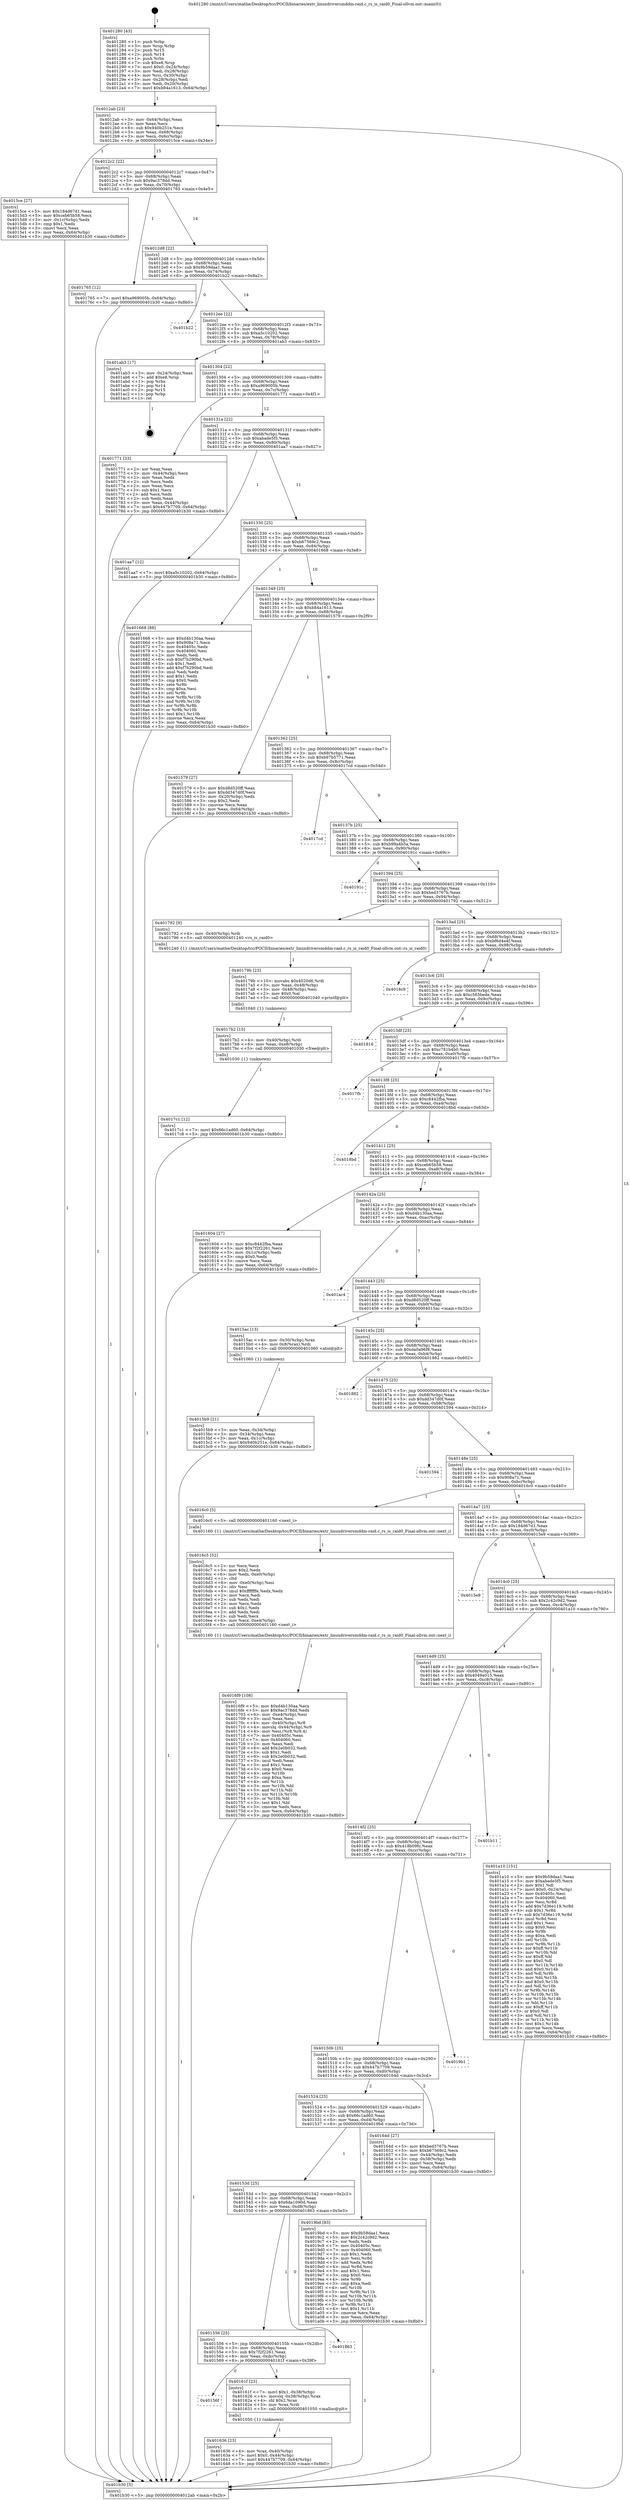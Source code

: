 digraph "0x401280" {
  label = "0x401280 (/mnt/c/Users/mathe/Desktop/tcc/POCII/binaries/extr_linuxdriversmddm-raid.c_rs_is_raid0_Final-ollvm.out::main(0))"
  labelloc = "t"
  node[shape=record]

  Entry [label="",width=0.3,height=0.3,shape=circle,fillcolor=black,style=filled]
  "0x4012ab" [label="{
     0x4012ab [23]\l
     | [instrs]\l
     &nbsp;&nbsp;0x4012ab \<+3\>: mov -0x64(%rbp),%eax\l
     &nbsp;&nbsp;0x4012ae \<+2\>: mov %eax,%ecx\l
     &nbsp;&nbsp;0x4012b0 \<+6\>: sub $0x940b251e,%ecx\l
     &nbsp;&nbsp;0x4012b6 \<+3\>: mov %eax,-0x68(%rbp)\l
     &nbsp;&nbsp;0x4012b9 \<+3\>: mov %ecx,-0x6c(%rbp)\l
     &nbsp;&nbsp;0x4012bc \<+6\>: je 00000000004015ce \<main+0x34e\>\l
  }"]
  "0x4015ce" [label="{
     0x4015ce [27]\l
     | [instrs]\l
     &nbsp;&nbsp;0x4015ce \<+5\>: mov $0x184d67d1,%eax\l
     &nbsp;&nbsp;0x4015d3 \<+5\>: mov $0xceb65b58,%ecx\l
     &nbsp;&nbsp;0x4015d8 \<+3\>: mov -0x1c(%rbp),%edx\l
     &nbsp;&nbsp;0x4015db \<+3\>: cmp $0x1,%edx\l
     &nbsp;&nbsp;0x4015de \<+3\>: cmovl %ecx,%eax\l
     &nbsp;&nbsp;0x4015e1 \<+3\>: mov %eax,-0x64(%rbp)\l
     &nbsp;&nbsp;0x4015e4 \<+5\>: jmp 0000000000401b30 \<main+0x8b0\>\l
  }"]
  "0x4012c2" [label="{
     0x4012c2 [22]\l
     | [instrs]\l
     &nbsp;&nbsp;0x4012c2 \<+5\>: jmp 00000000004012c7 \<main+0x47\>\l
     &nbsp;&nbsp;0x4012c7 \<+3\>: mov -0x68(%rbp),%eax\l
     &nbsp;&nbsp;0x4012ca \<+5\>: sub $0x9ac378dd,%eax\l
     &nbsp;&nbsp;0x4012cf \<+3\>: mov %eax,-0x70(%rbp)\l
     &nbsp;&nbsp;0x4012d2 \<+6\>: je 0000000000401765 \<main+0x4e5\>\l
  }"]
  Exit [label="",width=0.3,height=0.3,shape=circle,fillcolor=black,style=filled,peripheries=2]
  "0x401765" [label="{
     0x401765 [12]\l
     | [instrs]\l
     &nbsp;&nbsp;0x401765 \<+7\>: movl $0xa969005b,-0x64(%rbp)\l
     &nbsp;&nbsp;0x40176c \<+5\>: jmp 0000000000401b30 \<main+0x8b0\>\l
  }"]
  "0x4012d8" [label="{
     0x4012d8 [22]\l
     | [instrs]\l
     &nbsp;&nbsp;0x4012d8 \<+5\>: jmp 00000000004012dd \<main+0x5d\>\l
     &nbsp;&nbsp;0x4012dd \<+3\>: mov -0x68(%rbp),%eax\l
     &nbsp;&nbsp;0x4012e0 \<+5\>: sub $0x9b59daa1,%eax\l
     &nbsp;&nbsp;0x4012e5 \<+3\>: mov %eax,-0x74(%rbp)\l
     &nbsp;&nbsp;0x4012e8 \<+6\>: je 0000000000401b22 \<main+0x8a2\>\l
  }"]
  "0x4017c1" [label="{
     0x4017c1 [12]\l
     | [instrs]\l
     &nbsp;&nbsp;0x4017c1 \<+7\>: movl $0x66c1ad60,-0x64(%rbp)\l
     &nbsp;&nbsp;0x4017c8 \<+5\>: jmp 0000000000401b30 \<main+0x8b0\>\l
  }"]
  "0x401b22" [label="{
     0x401b22\l
  }", style=dashed]
  "0x4012ee" [label="{
     0x4012ee [22]\l
     | [instrs]\l
     &nbsp;&nbsp;0x4012ee \<+5\>: jmp 00000000004012f3 \<main+0x73\>\l
     &nbsp;&nbsp;0x4012f3 \<+3\>: mov -0x68(%rbp),%eax\l
     &nbsp;&nbsp;0x4012f6 \<+5\>: sub $0xa5c10202,%eax\l
     &nbsp;&nbsp;0x4012fb \<+3\>: mov %eax,-0x78(%rbp)\l
     &nbsp;&nbsp;0x4012fe \<+6\>: je 0000000000401ab3 \<main+0x833\>\l
  }"]
  "0x4017b2" [label="{
     0x4017b2 [15]\l
     | [instrs]\l
     &nbsp;&nbsp;0x4017b2 \<+4\>: mov -0x40(%rbp),%rdi\l
     &nbsp;&nbsp;0x4017b6 \<+6\>: mov %eax,-0xe8(%rbp)\l
     &nbsp;&nbsp;0x4017bc \<+5\>: call 0000000000401030 \<free@plt\>\l
     | [calls]\l
     &nbsp;&nbsp;0x401030 \{1\} (unknown)\l
  }"]
  "0x401ab3" [label="{
     0x401ab3 [17]\l
     | [instrs]\l
     &nbsp;&nbsp;0x401ab3 \<+3\>: mov -0x24(%rbp),%eax\l
     &nbsp;&nbsp;0x401ab6 \<+7\>: add $0xe8,%rsp\l
     &nbsp;&nbsp;0x401abd \<+1\>: pop %rbx\l
     &nbsp;&nbsp;0x401abe \<+2\>: pop %r14\l
     &nbsp;&nbsp;0x401ac0 \<+2\>: pop %r15\l
     &nbsp;&nbsp;0x401ac2 \<+1\>: pop %rbp\l
     &nbsp;&nbsp;0x401ac3 \<+1\>: ret\l
  }"]
  "0x401304" [label="{
     0x401304 [22]\l
     | [instrs]\l
     &nbsp;&nbsp;0x401304 \<+5\>: jmp 0000000000401309 \<main+0x89\>\l
     &nbsp;&nbsp;0x401309 \<+3\>: mov -0x68(%rbp),%eax\l
     &nbsp;&nbsp;0x40130c \<+5\>: sub $0xa969005b,%eax\l
     &nbsp;&nbsp;0x401311 \<+3\>: mov %eax,-0x7c(%rbp)\l
     &nbsp;&nbsp;0x401314 \<+6\>: je 0000000000401771 \<main+0x4f1\>\l
  }"]
  "0x40179b" [label="{
     0x40179b [23]\l
     | [instrs]\l
     &nbsp;&nbsp;0x40179b \<+10\>: movabs $0x4020d6,%rdi\l
     &nbsp;&nbsp;0x4017a5 \<+3\>: mov %eax,-0x48(%rbp)\l
     &nbsp;&nbsp;0x4017a8 \<+3\>: mov -0x48(%rbp),%esi\l
     &nbsp;&nbsp;0x4017ab \<+2\>: mov $0x0,%al\l
     &nbsp;&nbsp;0x4017ad \<+5\>: call 0000000000401040 \<printf@plt\>\l
     | [calls]\l
     &nbsp;&nbsp;0x401040 \{1\} (unknown)\l
  }"]
  "0x401771" [label="{
     0x401771 [33]\l
     | [instrs]\l
     &nbsp;&nbsp;0x401771 \<+2\>: xor %eax,%eax\l
     &nbsp;&nbsp;0x401773 \<+3\>: mov -0x44(%rbp),%ecx\l
     &nbsp;&nbsp;0x401776 \<+2\>: mov %eax,%edx\l
     &nbsp;&nbsp;0x401778 \<+2\>: sub %ecx,%edx\l
     &nbsp;&nbsp;0x40177a \<+2\>: mov %eax,%ecx\l
     &nbsp;&nbsp;0x40177c \<+3\>: sub $0x1,%ecx\l
     &nbsp;&nbsp;0x40177f \<+2\>: add %ecx,%edx\l
     &nbsp;&nbsp;0x401781 \<+2\>: sub %edx,%eax\l
     &nbsp;&nbsp;0x401783 \<+3\>: mov %eax,-0x44(%rbp)\l
     &nbsp;&nbsp;0x401786 \<+7\>: movl $0x447b7709,-0x64(%rbp)\l
     &nbsp;&nbsp;0x40178d \<+5\>: jmp 0000000000401b30 \<main+0x8b0\>\l
  }"]
  "0x40131a" [label="{
     0x40131a [22]\l
     | [instrs]\l
     &nbsp;&nbsp;0x40131a \<+5\>: jmp 000000000040131f \<main+0x9f\>\l
     &nbsp;&nbsp;0x40131f \<+3\>: mov -0x68(%rbp),%eax\l
     &nbsp;&nbsp;0x401322 \<+5\>: sub $0xabade5f5,%eax\l
     &nbsp;&nbsp;0x401327 \<+3\>: mov %eax,-0x80(%rbp)\l
     &nbsp;&nbsp;0x40132a \<+6\>: je 0000000000401aa7 \<main+0x827\>\l
  }"]
  "0x4016f9" [label="{
     0x4016f9 [108]\l
     | [instrs]\l
     &nbsp;&nbsp;0x4016f9 \<+5\>: mov $0xd4b130aa,%ecx\l
     &nbsp;&nbsp;0x4016fe \<+5\>: mov $0x9ac378dd,%edx\l
     &nbsp;&nbsp;0x401703 \<+6\>: mov -0xe4(%rbp),%esi\l
     &nbsp;&nbsp;0x401709 \<+3\>: imul %eax,%esi\l
     &nbsp;&nbsp;0x40170c \<+4\>: mov -0x40(%rbp),%r8\l
     &nbsp;&nbsp;0x401710 \<+4\>: movslq -0x44(%rbp),%r9\l
     &nbsp;&nbsp;0x401714 \<+4\>: mov %esi,(%r8,%r9,4)\l
     &nbsp;&nbsp;0x401718 \<+7\>: mov 0x40405c,%eax\l
     &nbsp;&nbsp;0x40171f \<+7\>: mov 0x404060,%esi\l
     &nbsp;&nbsp;0x401726 \<+2\>: mov %eax,%edi\l
     &nbsp;&nbsp;0x401728 \<+6\>: add $0x2e0b032,%edi\l
     &nbsp;&nbsp;0x40172e \<+3\>: sub $0x1,%edi\l
     &nbsp;&nbsp;0x401731 \<+6\>: sub $0x2e0b032,%edi\l
     &nbsp;&nbsp;0x401737 \<+3\>: imul %edi,%eax\l
     &nbsp;&nbsp;0x40173a \<+3\>: and $0x1,%eax\l
     &nbsp;&nbsp;0x40173d \<+3\>: cmp $0x0,%eax\l
     &nbsp;&nbsp;0x401740 \<+4\>: sete %r10b\l
     &nbsp;&nbsp;0x401744 \<+3\>: cmp $0xa,%esi\l
     &nbsp;&nbsp;0x401747 \<+4\>: setl %r11b\l
     &nbsp;&nbsp;0x40174b \<+3\>: mov %r10b,%bl\l
     &nbsp;&nbsp;0x40174e \<+3\>: and %r11b,%bl\l
     &nbsp;&nbsp;0x401751 \<+3\>: xor %r11b,%r10b\l
     &nbsp;&nbsp;0x401754 \<+3\>: or %r10b,%bl\l
     &nbsp;&nbsp;0x401757 \<+3\>: test $0x1,%bl\l
     &nbsp;&nbsp;0x40175a \<+3\>: cmovne %edx,%ecx\l
     &nbsp;&nbsp;0x40175d \<+3\>: mov %ecx,-0x64(%rbp)\l
     &nbsp;&nbsp;0x401760 \<+5\>: jmp 0000000000401b30 \<main+0x8b0\>\l
  }"]
  "0x401aa7" [label="{
     0x401aa7 [12]\l
     | [instrs]\l
     &nbsp;&nbsp;0x401aa7 \<+7\>: movl $0xa5c10202,-0x64(%rbp)\l
     &nbsp;&nbsp;0x401aae \<+5\>: jmp 0000000000401b30 \<main+0x8b0\>\l
  }"]
  "0x401330" [label="{
     0x401330 [25]\l
     | [instrs]\l
     &nbsp;&nbsp;0x401330 \<+5\>: jmp 0000000000401335 \<main+0xb5\>\l
     &nbsp;&nbsp;0x401335 \<+3\>: mov -0x68(%rbp),%eax\l
     &nbsp;&nbsp;0x401338 \<+5\>: sub $0xb67569c2,%eax\l
     &nbsp;&nbsp;0x40133d \<+6\>: mov %eax,-0x84(%rbp)\l
     &nbsp;&nbsp;0x401343 \<+6\>: je 0000000000401668 \<main+0x3e8\>\l
  }"]
  "0x4016c5" [label="{
     0x4016c5 [52]\l
     | [instrs]\l
     &nbsp;&nbsp;0x4016c5 \<+2\>: xor %ecx,%ecx\l
     &nbsp;&nbsp;0x4016c7 \<+5\>: mov $0x2,%edx\l
     &nbsp;&nbsp;0x4016cc \<+6\>: mov %edx,-0xe0(%rbp)\l
     &nbsp;&nbsp;0x4016d2 \<+1\>: cltd\l
     &nbsp;&nbsp;0x4016d3 \<+6\>: mov -0xe0(%rbp),%esi\l
     &nbsp;&nbsp;0x4016d9 \<+2\>: idiv %esi\l
     &nbsp;&nbsp;0x4016db \<+6\>: imul $0xfffffffe,%edx,%edx\l
     &nbsp;&nbsp;0x4016e1 \<+2\>: mov %ecx,%edi\l
     &nbsp;&nbsp;0x4016e3 \<+2\>: sub %edx,%edi\l
     &nbsp;&nbsp;0x4016e5 \<+2\>: mov %ecx,%edx\l
     &nbsp;&nbsp;0x4016e7 \<+3\>: sub $0x1,%edx\l
     &nbsp;&nbsp;0x4016ea \<+2\>: add %edx,%edi\l
     &nbsp;&nbsp;0x4016ec \<+2\>: sub %edi,%ecx\l
     &nbsp;&nbsp;0x4016ee \<+6\>: mov %ecx,-0xe4(%rbp)\l
     &nbsp;&nbsp;0x4016f4 \<+5\>: call 0000000000401160 \<next_i\>\l
     | [calls]\l
     &nbsp;&nbsp;0x401160 \{1\} (/mnt/c/Users/mathe/Desktop/tcc/POCII/binaries/extr_linuxdriversmddm-raid.c_rs_is_raid0_Final-ollvm.out::next_i)\l
  }"]
  "0x401668" [label="{
     0x401668 [88]\l
     | [instrs]\l
     &nbsp;&nbsp;0x401668 \<+5\>: mov $0xd4b130aa,%eax\l
     &nbsp;&nbsp;0x40166d \<+5\>: mov $0x908a71,%ecx\l
     &nbsp;&nbsp;0x401672 \<+7\>: mov 0x40405c,%edx\l
     &nbsp;&nbsp;0x401679 \<+7\>: mov 0x404060,%esi\l
     &nbsp;&nbsp;0x401680 \<+2\>: mov %edx,%edi\l
     &nbsp;&nbsp;0x401682 \<+6\>: sub $0xf7b290bd,%edi\l
     &nbsp;&nbsp;0x401688 \<+3\>: sub $0x1,%edi\l
     &nbsp;&nbsp;0x40168b \<+6\>: add $0xf7b290bd,%edi\l
     &nbsp;&nbsp;0x401691 \<+3\>: imul %edi,%edx\l
     &nbsp;&nbsp;0x401694 \<+3\>: and $0x1,%edx\l
     &nbsp;&nbsp;0x401697 \<+3\>: cmp $0x0,%edx\l
     &nbsp;&nbsp;0x40169a \<+4\>: sete %r8b\l
     &nbsp;&nbsp;0x40169e \<+3\>: cmp $0xa,%esi\l
     &nbsp;&nbsp;0x4016a1 \<+4\>: setl %r9b\l
     &nbsp;&nbsp;0x4016a5 \<+3\>: mov %r8b,%r10b\l
     &nbsp;&nbsp;0x4016a8 \<+3\>: and %r9b,%r10b\l
     &nbsp;&nbsp;0x4016ab \<+3\>: xor %r9b,%r8b\l
     &nbsp;&nbsp;0x4016ae \<+3\>: or %r8b,%r10b\l
     &nbsp;&nbsp;0x4016b1 \<+4\>: test $0x1,%r10b\l
     &nbsp;&nbsp;0x4016b5 \<+3\>: cmovne %ecx,%eax\l
     &nbsp;&nbsp;0x4016b8 \<+3\>: mov %eax,-0x64(%rbp)\l
     &nbsp;&nbsp;0x4016bb \<+5\>: jmp 0000000000401b30 \<main+0x8b0\>\l
  }"]
  "0x401349" [label="{
     0x401349 [25]\l
     | [instrs]\l
     &nbsp;&nbsp;0x401349 \<+5\>: jmp 000000000040134e \<main+0xce\>\l
     &nbsp;&nbsp;0x40134e \<+3\>: mov -0x68(%rbp),%eax\l
     &nbsp;&nbsp;0x401351 \<+5\>: sub $0xb84a1613,%eax\l
     &nbsp;&nbsp;0x401356 \<+6\>: mov %eax,-0x88(%rbp)\l
     &nbsp;&nbsp;0x40135c \<+6\>: je 0000000000401579 \<main+0x2f9\>\l
  }"]
  "0x401636" [label="{
     0x401636 [23]\l
     | [instrs]\l
     &nbsp;&nbsp;0x401636 \<+4\>: mov %rax,-0x40(%rbp)\l
     &nbsp;&nbsp;0x40163a \<+7\>: movl $0x0,-0x44(%rbp)\l
     &nbsp;&nbsp;0x401641 \<+7\>: movl $0x447b7709,-0x64(%rbp)\l
     &nbsp;&nbsp;0x401648 \<+5\>: jmp 0000000000401b30 \<main+0x8b0\>\l
  }"]
  "0x401579" [label="{
     0x401579 [27]\l
     | [instrs]\l
     &nbsp;&nbsp;0x401579 \<+5\>: mov $0xd8d520ff,%eax\l
     &nbsp;&nbsp;0x40157e \<+5\>: mov $0xdd347d0f,%ecx\l
     &nbsp;&nbsp;0x401583 \<+3\>: mov -0x20(%rbp),%edx\l
     &nbsp;&nbsp;0x401586 \<+3\>: cmp $0x2,%edx\l
     &nbsp;&nbsp;0x401589 \<+3\>: cmovne %ecx,%eax\l
     &nbsp;&nbsp;0x40158c \<+3\>: mov %eax,-0x64(%rbp)\l
     &nbsp;&nbsp;0x40158f \<+5\>: jmp 0000000000401b30 \<main+0x8b0\>\l
  }"]
  "0x401362" [label="{
     0x401362 [25]\l
     | [instrs]\l
     &nbsp;&nbsp;0x401362 \<+5\>: jmp 0000000000401367 \<main+0xe7\>\l
     &nbsp;&nbsp;0x401367 \<+3\>: mov -0x68(%rbp),%eax\l
     &nbsp;&nbsp;0x40136a \<+5\>: sub $0xb97b5771,%eax\l
     &nbsp;&nbsp;0x40136f \<+6\>: mov %eax,-0x8c(%rbp)\l
     &nbsp;&nbsp;0x401375 \<+6\>: je 00000000004017cd \<main+0x54d\>\l
  }"]
  "0x401b30" [label="{
     0x401b30 [5]\l
     | [instrs]\l
     &nbsp;&nbsp;0x401b30 \<+5\>: jmp 00000000004012ab \<main+0x2b\>\l
  }"]
  "0x401280" [label="{
     0x401280 [43]\l
     | [instrs]\l
     &nbsp;&nbsp;0x401280 \<+1\>: push %rbp\l
     &nbsp;&nbsp;0x401281 \<+3\>: mov %rsp,%rbp\l
     &nbsp;&nbsp;0x401284 \<+2\>: push %r15\l
     &nbsp;&nbsp;0x401286 \<+2\>: push %r14\l
     &nbsp;&nbsp;0x401288 \<+1\>: push %rbx\l
     &nbsp;&nbsp;0x401289 \<+7\>: sub $0xe8,%rsp\l
     &nbsp;&nbsp;0x401290 \<+7\>: movl $0x0,-0x24(%rbp)\l
     &nbsp;&nbsp;0x401297 \<+3\>: mov %edi,-0x28(%rbp)\l
     &nbsp;&nbsp;0x40129a \<+4\>: mov %rsi,-0x30(%rbp)\l
     &nbsp;&nbsp;0x40129e \<+3\>: mov -0x28(%rbp),%edi\l
     &nbsp;&nbsp;0x4012a1 \<+3\>: mov %edi,-0x20(%rbp)\l
     &nbsp;&nbsp;0x4012a4 \<+7\>: movl $0xb84a1613,-0x64(%rbp)\l
  }"]
  "0x40156f" [label="{
     0x40156f\l
  }", style=dashed]
  "0x4017cd" [label="{
     0x4017cd\l
  }", style=dashed]
  "0x40137b" [label="{
     0x40137b [25]\l
     | [instrs]\l
     &nbsp;&nbsp;0x40137b \<+5\>: jmp 0000000000401380 \<main+0x100\>\l
     &nbsp;&nbsp;0x401380 \<+3\>: mov -0x68(%rbp),%eax\l
     &nbsp;&nbsp;0x401383 \<+5\>: sub $0xb99a4b5a,%eax\l
     &nbsp;&nbsp;0x401388 \<+6\>: mov %eax,-0x90(%rbp)\l
     &nbsp;&nbsp;0x40138e \<+6\>: je 000000000040191c \<main+0x69c\>\l
  }"]
  "0x40161f" [label="{
     0x40161f [23]\l
     | [instrs]\l
     &nbsp;&nbsp;0x40161f \<+7\>: movl $0x1,-0x38(%rbp)\l
     &nbsp;&nbsp;0x401626 \<+4\>: movslq -0x38(%rbp),%rax\l
     &nbsp;&nbsp;0x40162a \<+4\>: shl $0x2,%rax\l
     &nbsp;&nbsp;0x40162e \<+3\>: mov %rax,%rdi\l
     &nbsp;&nbsp;0x401631 \<+5\>: call 0000000000401050 \<malloc@plt\>\l
     | [calls]\l
     &nbsp;&nbsp;0x401050 \{1\} (unknown)\l
  }"]
  "0x40191c" [label="{
     0x40191c\l
  }", style=dashed]
  "0x401394" [label="{
     0x401394 [25]\l
     | [instrs]\l
     &nbsp;&nbsp;0x401394 \<+5\>: jmp 0000000000401399 \<main+0x119\>\l
     &nbsp;&nbsp;0x401399 \<+3\>: mov -0x68(%rbp),%eax\l
     &nbsp;&nbsp;0x40139c \<+5\>: sub $0xbed3767b,%eax\l
     &nbsp;&nbsp;0x4013a1 \<+6\>: mov %eax,-0x94(%rbp)\l
     &nbsp;&nbsp;0x4013a7 \<+6\>: je 0000000000401792 \<main+0x512\>\l
  }"]
  "0x401556" [label="{
     0x401556 [25]\l
     | [instrs]\l
     &nbsp;&nbsp;0x401556 \<+5\>: jmp 000000000040155b \<main+0x2db\>\l
     &nbsp;&nbsp;0x40155b \<+3\>: mov -0x68(%rbp),%eax\l
     &nbsp;&nbsp;0x40155e \<+5\>: sub $0x7f2f2261,%eax\l
     &nbsp;&nbsp;0x401563 \<+6\>: mov %eax,-0xdc(%rbp)\l
     &nbsp;&nbsp;0x401569 \<+6\>: je 000000000040161f \<main+0x39f\>\l
  }"]
  "0x401792" [label="{
     0x401792 [9]\l
     | [instrs]\l
     &nbsp;&nbsp;0x401792 \<+4\>: mov -0x40(%rbp),%rdi\l
     &nbsp;&nbsp;0x401796 \<+5\>: call 0000000000401240 \<rs_is_raid0\>\l
     | [calls]\l
     &nbsp;&nbsp;0x401240 \{1\} (/mnt/c/Users/mathe/Desktop/tcc/POCII/binaries/extr_linuxdriversmddm-raid.c_rs_is_raid0_Final-ollvm.out::rs_is_raid0)\l
  }"]
  "0x4013ad" [label="{
     0x4013ad [25]\l
     | [instrs]\l
     &nbsp;&nbsp;0x4013ad \<+5\>: jmp 00000000004013b2 \<main+0x132\>\l
     &nbsp;&nbsp;0x4013b2 \<+3\>: mov -0x68(%rbp),%eax\l
     &nbsp;&nbsp;0x4013b5 \<+5\>: sub $0xbf6d4e4f,%eax\l
     &nbsp;&nbsp;0x4013ba \<+6\>: mov %eax,-0x98(%rbp)\l
     &nbsp;&nbsp;0x4013c0 \<+6\>: je 00000000004018c9 \<main+0x649\>\l
  }"]
  "0x401863" [label="{
     0x401863\l
  }", style=dashed]
  "0x4018c9" [label="{
     0x4018c9\l
  }", style=dashed]
  "0x4013c6" [label="{
     0x4013c6 [25]\l
     | [instrs]\l
     &nbsp;&nbsp;0x4013c6 \<+5\>: jmp 00000000004013cb \<main+0x14b\>\l
     &nbsp;&nbsp;0x4013cb \<+3\>: mov -0x68(%rbp),%eax\l
     &nbsp;&nbsp;0x4013ce \<+5\>: sub $0xc565bede,%eax\l
     &nbsp;&nbsp;0x4013d3 \<+6\>: mov %eax,-0x9c(%rbp)\l
     &nbsp;&nbsp;0x4013d9 \<+6\>: je 0000000000401816 \<main+0x596\>\l
  }"]
  "0x40153d" [label="{
     0x40153d [25]\l
     | [instrs]\l
     &nbsp;&nbsp;0x40153d \<+5\>: jmp 0000000000401542 \<main+0x2c2\>\l
     &nbsp;&nbsp;0x401542 \<+3\>: mov -0x68(%rbp),%eax\l
     &nbsp;&nbsp;0x401545 \<+5\>: sub $0x6da1090d,%eax\l
     &nbsp;&nbsp;0x40154a \<+6\>: mov %eax,-0xd8(%rbp)\l
     &nbsp;&nbsp;0x401550 \<+6\>: je 0000000000401863 \<main+0x5e3\>\l
  }"]
  "0x401816" [label="{
     0x401816\l
  }", style=dashed]
  "0x4013df" [label="{
     0x4013df [25]\l
     | [instrs]\l
     &nbsp;&nbsp;0x4013df \<+5\>: jmp 00000000004013e4 \<main+0x164\>\l
     &nbsp;&nbsp;0x4013e4 \<+3\>: mov -0x68(%rbp),%eax\l
     &nbsp;&nbsp;0x4013e7 \<+5\>: sub $0xc781b4b0,%eax\l
     &nbsp;&nbsp;0x4013ec \<+6\>: mov %eax,-0xa0(%rbp)\l
     &nbsp;&nbsp;0x4013f2 \<+6\>: je 00000000004017fb \<main+0x57b\>\l
  }"]
  "0x4019bd" [label="{
     0x4019bd [83]\l
     | [instrs]\l
     &nbsp;&nbsp;0x4019bd \<+5\>: mov $0x9b59daa1,%eax\l
     &nbsp;&nbsp;0x4019c2 \<+5\>: mov $0x2c42c9d2,%ecx\l
     &nbsp;&nbsp;0x4019c7 \<+2\>: xor %edx,%edx\l
     &nbsp;&nbsp;0x4019c9 \<+7\>: mov 0x40405c,%esi\l
     &nbsp;&nbsp;0x4019d0 \<+7\>: mov 0x404060,%edi\l
     &nbsp;&nbsp;0x4019d7 \<+3\>: sub $0x1,%edx\l
     &nbsp;&nbsp;0x4019da \<+3\>: mov %esi,%r8d\l
     &nbsp;&nbsp;0x4019dd \<+3\>: add %edx,%r8d\l
     &nbsp;&nbsp;0x4019e0 \<+4\>: imul %r8d,%esi\l
     &nbsp;&nbsp;0x4019e4 \<+3\>: and $0x1,%esi\l
     &nbsp;&nbsp;0x4019e7 \<+3\>: cmp $0x0,%esi\l
     &nbsp;&nbsp;0x4019ea \<+4\>: sete %r9b\l
     &nbsp;&nbsp;0x4019ee \<+3\>: cmp $0xa,%edi\l
     &nbsp;&nbsp;0x4019f1 \<+4\>: setl %r10b\l
     &nbsp;&nbsp;0x4019f5 \<+3\>: mov %r9b,%r11b\l
     &nbsp;&nbsp;0x4019f8 \<+3\>: and %r10b,%r11b\l
     &nbsp;&nbsp;0x4019fb \<+3\>: xor %r10b,%r9b\l
     &nbsp;&nbsp;0x4019fe \<+3\>: or %r9b,%r11b\l
     &nbsp;&nbsp;0x401a01 \<+4\>: test $0x1,%r11b\l
     &nbsp;&nbsp;0x401a05 \<+3\>: cmovne %ecx,%eax\l
     &nbsp;&nbsp;0x401a08 \<+3\>: mov %eax,-0x64(%rbp)\l
     &nbsp;&nbsp;0x401a0b \<+5\>: jmp 0000000000401b30 \<main+0x8b0\>\l
  }"]
  "0x4017fb" [label="{
     0x4017fb\l
  }", style=dashed]
  "0x4013f8" [label="{
     0x4013f8 [25]\l
     | [instrs]\l
     &nbsp;&nbsp;0x4013f8 \<+5\>: jmp 00000000004013fd \<main+0x17d\>\l
     &nbsp;&nbsp;0x4013fd \<+3\>: mov -0x68(%rbp),%eax\l
     &nbsp;&nbsp;0x401400 \<+5\>: sub $0xc8442fba,%eax\l
     &nbsp;&nbsp;0x401405 \<+6\>: mov %eax,-0xa4(%rbp)\l
     &nbsp;&nbsp;0x40140b \<+6\>: je 00000000004018bd \<main+0x63d\>\l
  }"]
  "0x401524" [label="{
     0x401524 [25]\l
     | [instrs]\l
     &nbsp;&nbsp;0x401524 \<+5\>: jmp 0000000000401529 \<main+0x2a9\>\l
     &nbsp;&nbsp;0x401529 \<+3\>: mov -0x68(%rbp),%eax\l
     &nbsp;&nbsp;0x40152c \<+5\>: sub $0x66c1ad60,%eax\l
     &nbsp;&nbsp;0x401531 \<+6\>: mov %eax,-0xd4(%rbp)\l
     &nbsp;&nbsp;0x401537 \<+6\>: je 00000000004019bd \<main+0x73d\>\l
  }"]
  "0x4018bd" [label="{
     0x4018bd\l
  }", style=dashed]
  "0x401411" [label="{
     0x401411 [25]\l
     | [instrs]\l
     &nbsp;&nbsp;0x401411 \<+5\>: jmp 0000000000401416 \<main+0x196\>\l
     &nbsp;&nbsp;0x401416 \<+3\>: mov -0x68(%rbp),%eax\l
     &nbsp;&nbsp;0x401419 \<+5\>: sub $0xceb65b58,%eax\l
     &nbsp;&nbsp;0x40141e \<+6\>: mov %eax,-0xa8(%rbp)\l
     &nbsp;&nbsp;0x401424 \<+6\>: je 0000000000401604 \<main+0x384\>\l
  }"]
  "0x40164d" [label="{
     0x40164d [27]\l
     | [instrs]\l
     &nbsp;&nbsp;0x40164d \<+5\>: mov $0xbed3767b,%eax\l
     &nbsp;&nbsp;0x401652 \<+5\>: mov $0xb67569c2,%ecx\l
     &nbsp;&nbsp;0x401657 \<+3\>: mov -0x44(%rbp),%edx\l
     &nbsp;&nbsp;0x40165a \<+3\>: cmp -0x38(%rbp),%edx\l
     &nbsp;&nbsp;0x40165d \<+3\>: cmovl %ecx,%eax\l
     &nbsp;&nbsp;0x401660 \<+3\>: mov %eax,-0x64(%rbp)\l
     &nbsp;&nbsp;0x401663 \<+5\>: jmp 0000000000401b30 \<main+0x8b0\>\l
  }"]
  "0x401604" [label="{
     0x401604 [27]\l
     | [instrs]\l
     &nbsp;&nbsp;0x401604 \<+5\>: mov $0xc8442fba,%eax\l
     &nbsp;&nbsp;0x401609 \<+5\>: mov $0x7f2f2261,%ecx\l
     &nbsp;&nbsp;0x40160e \<+3\>: mov -0x1c(%rbp),%edx\l
     &nbsp;&nbsp;0x401611 \<+3\>: cmp $0x0,%edx\l
     &nbsp;&nbsp;0x401614 \<+3\>: cmove %ecx,%eax\l
     &nbsp;&nbsp;0x401617 \<+3\>: mov %eax,-0x64(%rbp)\l
     &nbsp;&nbsp;0x40161a \<+5\>: jmp 0000000000401b30 \<main+0x8b0\>\l
  }"]
  "0x40142a" [label="{
     0x40142a [25]\l
     | [instrs]\l
     &nbsp;&nbsp;0x40142a \<+5\>: jmp 000000000040142f \<main+0x1af\>\l
     &nbsp;&nbsp;0x40142f \<+3\>: mov -0x68(%rbp),%eax\l
     &nbsp;&nbsp;0x401432 \<+5\>: sub $0xd4b130aa,%eax\l
     &nbsp;&nbsp;0x401437 \<+6\>: mov %eax,-0xac(%rbp)\l
     &nbsp;&nbsp;0x40143d \<+6\>: je 0000000000401ac4 \<main+0x844\>\l
  }"]
  "0x40150b" [label="{
     0x40150b [25]\l
     | [instrs]\l
     &nbsp;&nbsp;0x40150b \<+5\>: jmp 0000000000401510 \<main+0x290\>\l
     &nbsp;&nbsp;0x401510 \<+3\>: mov -0x68(%rbp),%eax\l
     &nbsp;&nbsp;0x401513 \<+5\>: sub $0x447b7709,%eax\l
     &nbsp;&nbsp;0x401518 \<+6\>: mov %eax,-0xd0(%rbp)\l
     &nbsp;&nbsp;0x40151e \<+6\>: je 000000000040164d \<main+0x3cd\>\l
  }"]
  "0x401ac4" [label="{
     0x401ac4\l
  }", style=dashed]
  "0x401443" [label="{
     0x401443 [25]\l
     | [instrs]\l
     &nbsp;&nbsp;0x401443 \<+5\>: jmp 0000000000401448 \<main+0x1c8\>\l
     &nbsp;&nbsp;0x401448 \<+3\>: mov -0x68(%rbp),%eax\l
     &nbsp;&nbsp;0x40144b \<+5\>: sub $0xd8d520ff,%eax\l
     &nbsp;&nbsp;0x401450 \<+6\>: mov %eax,-0xb0(%rbp)\l
     &nbsp;&nbsp;0x401456 \<+6\>: je 00000000004015ac \<main+0x32c\>\l
  }"]
  "0x4019b1" [label="{
     0x4019b1\l
  }", style=dashed]
  "0x4015ac" [label="{
     0x4015ac [13]\l
     | [instrs]\l
     &nbsp;&nbsp;0x4015ac \<+4\>: mov -0x30(%rbp),%rax\l
     &nbsp;&nbsp;0x4015b0 \<+4\>: mov 0x8(%rax),%rdi\l
     &nbsp;&nbsp;0x4015b4 \<+5\>: call 0000000000401060 \<atoi@plt\>\l
     | [calls]\l
     &nbsp;&nbsp;0x401060 \{1\} (unknown)\l
  }"]
  "0x40145c" [label="{
     0x40145c [25]\l
     | [instrs]\l
     &nbsp;&nbsp;0x40145c \<+5\>: jmp 0000000000401461 \<main+0x1e1\>\l
     &nbsp;&nbsp;0x401461 \<+3\>: mov -0x68(%rbp),%eax\l
     &nbsp;&nbsp;0x401464 \<+5\>: sub $0xda0a96f8,%eax\l
     &nbsp;&nbsp;0x401469 \<+6\>: mov %eax,-0xb4(%rbp)\l
     &nbsp;&nbsp;0x40146f \<+6\>: je 0000000000401882 \<main+0x602\>\l
  }"]
  "0x4015b9" [label="{
     0x4015b9 [21]\l
     | [instrs]\l
     &nbsp;&nbsp;0x4015b9 \<+3\>: mov %eax,-0x34(%rbp)\l
     &nbsp;&nbsp;0x4015bc \<+3\>: mov -0x34(%rbp),%eax\l
     &nbsp;&nbsp;0x4015bf \<+3\>: mov %eax,-0x1c(%rbp)\l
     &nbsp;&nbsp;0x4015c2 \<+7\>: movl $0x940b251e,-0x64(%rbp)\l
     &nbsp;&nbsp;0x4015c9 \<+5\>: jmp 0000000000401b30 \<main+0x8b0\>\l
  }"]
  "0x4014f2" [label="{
     0x4014f2 [25]\l
     | [instrs]\l
     &nbsp;&nbsp;0x4014f2 \<+5\>: jmp 00000000004014f7 \<main+0x277\>\l
     &nbsp;&nbsp;0x4014f7 \<+3\>: mov -0x68(%rbp),%eax\l
     &nbsp;&nbsp;0x4014fa \<+5\>: sub $0x418b09fc,%eax\l
     &nbsp;&nbsp;0x4014ff \<+6\>: mov %eax,-0xcc(%rbp)\l
     &nbsp;&nbsp;0x401505 \<+6\>: je 00000000004019b1 \<main+0x731\>\l
  }"]
  "0x401882" [label="{
     0x401882\l
  }", style=dashed]
  "0x401475" [label="{
     0x401475 [25]\l
     | [instrs]\l
     &nbsp;&nbsp;0x401475 \<+5\>: jmp 000000000040147a \<main+0x1fa\>\l
     &nbsp;&nbsp;0x40147a \<+3\>: mov -0x68(%rbp),%eax\l
     &nbsp;&nbsp;0x40147d \<+5\>: sub $0xdd347d0f,%eax\l
     &nbsp;&nbsp;0x401482 \<+6\>: mov %eax,-0xb8(%rbp)\l
     &nbsp;&nbsp;0x401488 \<+6\>: je 0000000000401594 \<main+0x314\>\l
  }"]
  "0x401b11" [label="{
     0x401b11\l
  }", style=dashed]
  "0x401594" [label="{
     0x401594\l
  }", style=dashed]
  "0x40148e" [label="{
     0x40148e [25]\l
     | [instrs]\l
     &nbsp;&nbsp;0x40148e \<+5\>: jmp 0000000000401493 \<main+0x213\>\l
     &nbsp;&nbsp;0x401493 \<+3\>: mov -0x68(%rbp),%eax\l
     &nbsp;&nbsp;0x401496 \<+5\>: sub $0x908a71,%eax\l
     &nbsp;&nbsp;0x40149b \<+6\>: mov %eax,-0xbc(%rbp)\l
     &nbsp;&nbsp;0x4014a1 \<+6\>: je 00000000004016c0 \<main+0x440\>\l
  }"]
  "0x4014d9" [label="{
     0x4014d9 [25]\l
     | [instrs]\l
     &nbsp;&nbsp;0x4014d9 \<+5\>: jmp 00000000004014de \<main+0x25e\>\l
     &nbsp;&nbsp;0x4014de \<+3\>: mov -0x68(%rbp),%eax\l
     &nbsp;&nbsp;0x4014e1 \<+5\>: sub $0x4049a015,%eax\l
     &nbsp;&nbsp;0x4014e6 \<+6\>: mov %eax,-0xc8(%rbp)\l
     &nbsp;&nbsp;0x4014ec \<+6\>: je 0000000000401b11 \<main+0x891\>\l
  }"]
  "0x4016c0" [label="{
     0x4016c0 [5]\l
     | [instrs]\l
     &nbsp;&nbsp;0x4016c0 \<+5\>: call 0000000000401160 \<next_i\>\l
     | [calls]\l
     &nbsp;&nbsp;0x401160 \{1\} (/mnt/c/Users/mathe/Desktop/tcc/POCII/binaries/extr_linuxdriversmddm-raid.c_rs_is_raid0_Final-ollvm.out::next_i)\l
  }"]
  "0x4014a7" [label="{
     0x4014a7 [25]\l
     | [instrs]\l
     &nbsp;&nbsp;0x4014a7 \<+5\>: jmp 00000000004014ac \<main+0x22c\>\l
     &nbsp;&nbsp;0x4014ac \<+3\>: mov -0x68(%rbp),%eax\l
     &nbsp;&nbsp;0x4014af \<+5\>: sub $0x184d67d1,%eax\l
     &nbsp;&nbsp;0x4014b4 \<+6\>: mov %eax,-0xc0(%rbp)\l
     &nbsp;&nbsp;0x4014ba \<+6\>: je 00000000004015e9 \<main+0x369\>\l
  }"]
  "0x401a10" [label="{
     0x401a10 [151]\l
     | [instrs]\l
     &nbsp;&nbsp;0x401a10 \<+5\>: mov $0x9b59daa1,%eax\l
     &nbsp;&nbsp;0x401a15 \<+5\>: mov $0xabade5f5,%ecx\l
     &nbsp;&nbsp;0x401a1a \<+2\>: mov $0x1,%dl\l
     &nbsp;&nbsp;0x401a1c \<+7\>: movl $0x0,-0x24(%rbp)\l
     &nbsp;&nbsp;0x401a23 \<+7\>: mov 0x40405c,%esi\l
     &nbsp;&nbsp;0x401a2a \<+7\>: mov 0x404060,%edi\l
     &nbsp;&nbsp;0x401a31 \<+3\>: mov %esi,%r8d\l
     &nbsp;&nbsp;0x401a34 \<+7\>: add $0x7d36e119,%r8d\l
     &nbsp;&nbsp;0x401a3b \<+4\>: sub $0x1,%r8d\l
     &nbsp;&nbsp;0x401a3f \<+7\>: sub $0x7d36e119,%r8d\l
     &nbsp;&nbsp;0x401a46 \<+4\>: imul %r8d,%esi\l
     &nbsp;&nbsp;0x401a4a \<+3\>: and $0x1,%esi\l
     &nbsp;&nbsp;0x401a4d \<+3\>: cmp $0x0,%esi\l
     &nbsp;&nbsp;0x401a50 \<+4\>: sete %r9b\l
     &nbsp;&nbsp;0x401a54 \<+3\>: cmp $0xa,%edi\l
     &nbsp;&nbsp;0x401a57 \<+4\>: setl %r10b\l
     &nbsp;&nbsp;0x401a5b \<+3\>: mov %r9b,%r11b\l
     &nbsp;&nbsp;0x401a5e \<+4\>: xor $0xff,%r11b\l
     &nbsp;&nbsp;0x401a62 \<+3\>: mov %r10b,%bl\l
     &nbsp;&nbsp;0x401a65 \<+3\>: xor $0xff,%bl\l
     &nbsp;&nbsp;0x401a68 \<+3\>: xor $0x0,%dl\l
     &nbsp;&nbsp;0x401a6b \<+3\>: mov %r11b,%r14b\l
     &nbsp;&nbsp;0x401a6e \<+4\>: and $0x0,%r14b\l
     &nbsp;&nbsp;0x401a72 \<+3\>: and %dl,%r9b\l
     &nbsp;&nbsp;0x401a75 \<+3\>: mov %bl,%r15b\l
     &nbsp;&nbsp;0x401a78 \<+4\>: and $0x0,%r15b\l
     &nbsp;&nbsp;0x401a7c \<+3\>: and %dl,%r10b\l
     &nbsp;&nbsp;0x401a7f \<+3\>: or %r9b,%r14b\l
     &nbsp;&nbsp;0x401a82 \<+3\>: or %r10b,%r15b\l
     &nbsp;&nbsp;0x401a85 \<+3\>: xor %r15b,%r14b\l
     &nbsp;&nbsp;0x401a88 \<+3\>: or %bl,%r11b\l
     &nbsp;&nbsp;0x401a8b \<+4\>: xor $0xff,%r11b\l
     &nbsp;&nbsp;0x401a8f \<+3\>: or $0x0,%dl\l
     &nbsp;&nbsp;0x401a92 \<+3\>: and %dl,%r11b\l
     &nbsp;&nbsp;0x401a95 \<+3\>: or %r11b,%r14b\l
     &nbsp;&nbsp;0x401a98 \<+4\>: test $0x1,%r14b\l
     &nbsp;&nbsp;0x401a9c \<+3\>: cmovne %ecx,%eax\l
     &nbsp;&nbsp;0x401a9f \<+3\>: mov %eax,-0x64(%rbp)\l
     &nbsp;&nbsp;0x401aa2 \<+5\>: jmp 0000000000401b30 \<main+0x8b0\>\l
  }"]
  "0x4015e9" [label="{
     0x4015e9\l
  }", style=dashed]
  "0x4014c0" [label="{
     0x4014c0 [25]\l
     | [instrs]\l
     &nbsp;&nbsp;0x4014c0 \<+5\>: jmp 00000000004014c5 \<main+0x245\>\l
     &nbsp;&nbsp;0x4014c5 \<+3\>: mov -0x68(%rbp),%eax\l
     &nbsp;&nbsp;0x4014c8 \<+5\>: sub $0x2c42c9d2,%eax\l
     &nbsp;&nbsp;0x4014cd \<+6\>: mov %eax,-0xc4(%rbp)\l
     &nbsp;&nbsp;0x4014d3 \<+6\>: je 0000000000401a10 \<main+0x790\>\l
  }"]
  Entry -> "0x401280" [label=" 1"]
  "0x4012ab" -> "0x4015ce" [label=" 1"]
  "0x4012ab" -> "0x4012c2" [label=" 15"]
  "0x401ab3" -> Exit [label=" 1"]
  "0x4012c2" -> "0x401765" [label=" 1"]
  "0x4012c2" -> "0x4012d8" [label=" 14"]
  "0x401aa7" -> "0x401b30" [label=" 1"]
  "0x4012d8" -> "0x401b22" [label=" 0"]
  "0x4012d8" -> "0x4012ee" [label=" 14"]
  "0x401a10" -> "0x401b30" [label=" 1"]
  "0x4012ee" -> "0x401ab3" [label=" 1"]
  "0x4012ee" -> "0x401304" [label=" 13"]
  "0x4019bd" -> "0x401b30" [label=" 1"]
  "0x401304" -> "0x401771" [label=" 1"]
  "0x401304" -> "0x40131a" [label=" 12"]
  "0x4017c1" -> "0x401b30" [label=" 1"]
  "0x40131a" -> "0x401aa7" [label=" 1"]
  "0x40131a" -> "0x401330" [label=" 11"]
  "0x4017b2" -> "0x4017c1" [label=" 1"]
  "0x401330" -> "0x401668" [label=" 1"]
  "0x401330" -> "0x401349" [label=" 10"]
  "0x40179b" -> "0x4017b2" [label=" 1"]
  "0x401349" -> "0x401579" [label=" 1"]
  "0x401349" -> "0x401362" [label=" 9"]
  "0x401579" -> "0x401b30" [label=" 1"]
  "0x401280" -> "0x4012ab" [label=" 1"]
  "0x401b30" -> "0x4012ab" [label=" 15"]
  "0x401792" -> "0x40179b" [label=" 1"]
  "0x401362" -> "0x4017cd" [label=" 0"]
  "0x401362" -> "0x40137b" [label=" 9"]
  "0x401771" -> "0x401b30" [label=" 1"]
  "0x40137b" -> "0x40191c" [label=" 0"]
  "0x40137b" -> "0x401394" [label=" 9"]
  "0x401765" -> "0x401b30" [label=" 1"]
  "0x401394" -> "0x401792" [label=" 1"]
  "0x401394" -> "0x4013ad" [label=" 8"]
  "0x4016c5" -> "0x4016f9" [label=" 1"]
  "0x4013ad" -> "0x4018c9" [label=" 0"]
  "0x4013ad" -> "0x4013c6" [label=" 8"]
  "0x4016c0" -> "0x4016c5" [label=" 1"]
  "0x4013c6" -> "0x401816" [label=" 0"]
  "0x4013c6" -> "0x4013df" [label=" 8"]
  "0x40164d" -> "0x401b30" [label=" 2"]
  "0x4013df" -> "0x4017fb" [label=" 0"]
  "0x4013df" -> "0x4013f8" [label=" 8"]
  "0x401636" -> "0x401b30" [label=" 1"]
  "0x4013f8" -> "0x4018bd" [label=" 0"]
  "0x4013f8" -> "0x401411" [label=" 8"]
  "0x401556" -> "0x40156f" [label=" 0"]
  "0x401411" -> "0x401604" [label=" 1"]
  "0x401411" -> "0x40142a" [label=" 7"]
  "0x401556" -> "0x40161f" [label=" 1"]
  "0x40142a" -> "0x401ac4" [label=" 0"]
  "0x40142a" -> "0x401443" [label=" 7"]
  "0x40153d" -> "0x401556" [label=" 1"]
  "0x401443" -> "0x4015ac" [label=" 1"]
  "0x401443" -> "0x40145c" [label=" 6"]
  "0x4015ac" -> "0x4015b9" [label=" 1"]
  "0x4015b9" -> "0x401b30" [label=" 1"]
  "0x4015ce" -> "0x401b30" [label=" 1"]
  "0x401604" -> "0x401b30" [label=" 1"]
  "0x40153d" -> "0x401863" [label=" 0"]
  "0x40145c" -> "0x401882" [label=" 0"]
  "0x40145c" -> "0x401475" [label=" 6"]
  "0x401524" -> "0x40153d" [label=" 1"]
  "0x401475" -> "0x401594" [label=" 0"]
  "0x401475" -> "0x40148e" [label=" 6"]
  "0x401524" -> "0x4019bd" [label=" 1"]
  "0x40148e" -> "0x4016c0" [label=" 1"]
  "0x40148e" -> "0x4014a7" [label=" 5"]
  "0x40150b" -> "0x401524" [label=" 2"]
  "0x4014a7" -> "0x4015e9" [label=" 0"]
  "0x4014a7" -> "0x4014c0" [label=" 5"]
  "0x40150b" -> "0x40164d" [label=" 2"]
  "0x4014c0" -> "0x401a10" [label=" 1"]
  "0x4014c0" -> "0x4014d9" [label=" 4"]
  "0x40161f" -> "0x401636" [label=" 1"]
  "0x4014d9" -> "0x401b11" [label=" 0"]
  "0x4014d9" -> "0x4014f2" [label=" 4"]
  "0x401668" -> "0x401b30" [label=" 1"]
  "0x4014f2" -> "0x4019b1" [label=" 0"]
  "0x4014f2" -> "0x40150b" [label=" 4"]
  "0x4016f9" -> "0x401b30" [label=" 1"]
}
